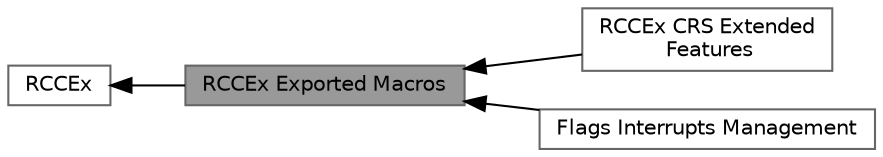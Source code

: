 digraph "RCCEx Exported Macros"
{
 // LATEX_PDF_SIZE
  bgcolor="transparent";
  edge [fontname=Helvetica,fontsize=10,labelfontname=Helvetica,labelfontsize=10];
  node [fontname=Helvetica,fontsize=10,shape=box,height=0.2,width=0.4];
  rankdir=LR;
  Node2 [label="RCCEx",height=0.2,width=0.4,color="grey40", fillcolor="white", style="filled",URL="$group___r_c_c_ex.html",tooltip="RCC Extended HAL module driver."];
  Node4 [label="RCCEx CRS Extended\l Features",height=0.2,width=0.4,color="grey40", fillcolor="white", style="filled",URL="$group___r_c_c_ex___c_r_s___extended___features.html",tooltip=" "];
  Node1 [label="RCCEx Exported Macros",height=0.2,width=0.4,color="gray40", fillcolor="grey60", style="filled", fontcolor="black",tooltip=" "];
  Node3 [label="Flags Interrupts Management",height=0.2,width=0.4,color="grey40", fillcolor="white", style="filled",URL="$group___r_c_c_ex___flags___interrupts___management.html",tooltip="macros to manage the specified RCC Flags and interrupts."];
  Node2->Node1 [shape=plaintext, dir="back", style="solid"];
  Node1->Node3 [shape=plaintext, dir="back", style="solid"];
  Node1->Node4 [shape=plaintext, dir="back", style="solid"];
}
